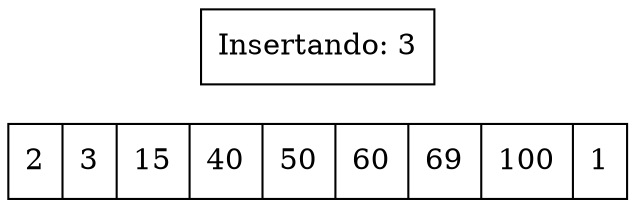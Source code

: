 digraph G{ node [shape = record ];
 rankdir=LR;X[label="{ 2|3|15|40|50|60|69|100|1}" pos = "10,1!" ]puntDer[label="Insertando: 3" pos = "9,2!"] 
}
